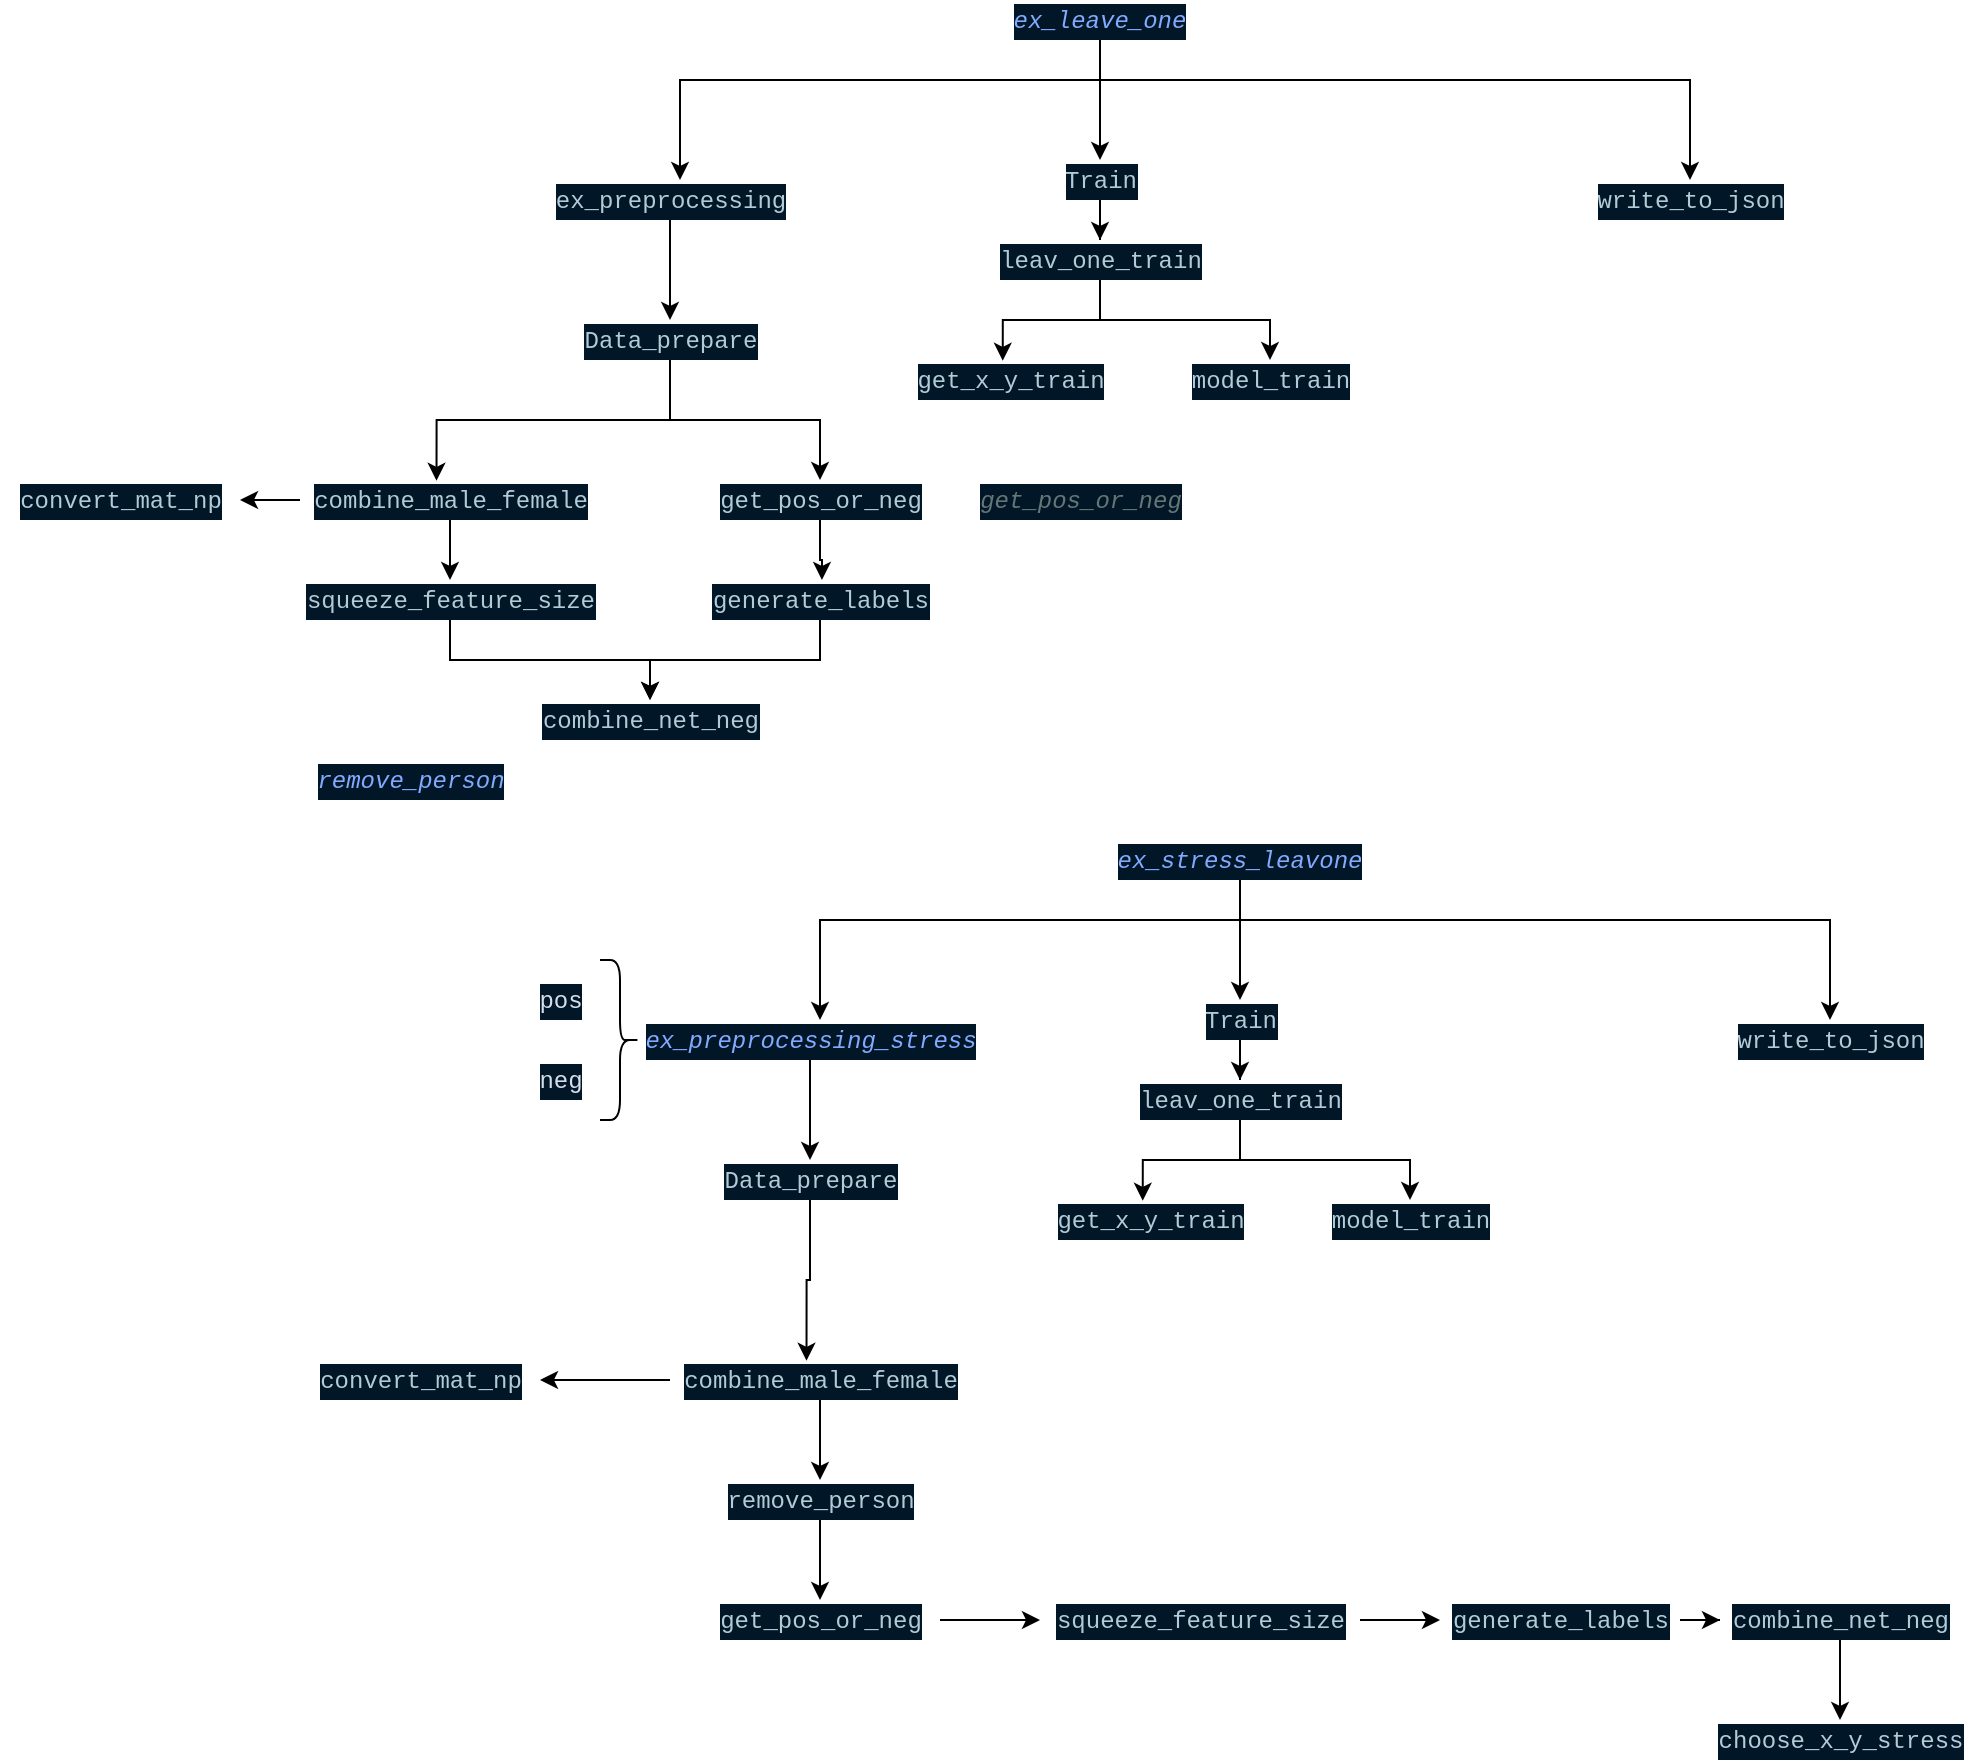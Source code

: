 <mxfile version="14.1.8" type="device"><diagram id="yg4euUcl7tiLM-_rDVV8" name="Page-1"><mxGraphModel dx="1991" dy="724" grid="1" gridSize="10" guides="1" tooltips="1" connect="1" arrows="1" fold="1" page="1" pageScale="1" pageWidth="850" pageHeight="1100" math="0" shadow="0"><root><mxCell id="0"/><mxCell id="1" parent="0"/><mxCell id="K3UOLw1aT4-ZNvGXMP4m-6" style="edgeStyle=orthogonalEdgeStyle;rounded=0;orthogonalLoop=1;jettySize=auto;html=1;" edge="1" parent="1" source="K3UOLw1aT4-ZNvGXMP4m-1" target="K3UOLw1aT4-ZNvGXMP4m-2"><mxGeometry relative="1" as="geometry"><Array as="points"><mxPoint x="410" y="190"/><mxPoint x="200" y="190"/></Array></mxGeometry></mxCell><mxCell id="K3UOLw1aT4-ZNvGXMP4m-9" style="edgeStyle=orthogonalEdgeStyle;rounded=0;orthogonalLoop=1;jettySize=auto;html=1;" edge="1" parent="1" source="K3UOLw1aT4-ZNvGXMP4m-1" target="K3UOLw1aT4-ZNvGXMP4m-3"><mxGeometry relative="1" as="geometry"/></mxCell><mxCell id="K3UOLw1aT4-ZNvGXMP4m-10" style="edgeStyle=orthogonalEdgeStyle;rounded=0;orthogonalLoop=1;jettySize=auto;html=1;" edge="1" parent="1" source="K3UOLw1aT4-ZNvGXMP4m-1" target="K3UOLw1aT4-ZNvGXMP4m-8"><mxGeometry relative="1" as="geometry"><Array as="points"><mxPoint x="410" y="190"/><mxPoint x="705" y="190"/></Array></mxGeometry></mxCell><mxCell id="K3UOLw1aT4-ZNvGXMP4m-1" value="&lt;div style=&quot;color: rgb(214 , 222 , 235) ; background-color: rgb(1 , 22 , 39) ; font-family: &amp;#34;menlo&amp;#34; , &amp;#34;monaco&amp;#34; , &amp;#34;courier new&amp;#34; , monospace ; line-height: 18px&quot;&gt;&lt;span style=&quot;color: #82aaff ; font-style: italic&quot;&gt;ex_leave_one&lt;/span&gt;&lt;/div&gt;" style="text;html=1;strokeColor=none;fillColor=none;align=center;verticalAlign=middle;whiteSpace=wrap;rounded=0;" vertex="1" parent="1"><mxGeometry x="390" y="150" width="40" height="20" as="geometry"/></mxCell><mxCell id="K3UOLw1aT4-ZNvGXMP4m-12" style="edgeStyle=orthogonalEdgeStyle;rounded=0;orthogonalLoop=1;jettySize=auto;html=1;" edge="1" parent="1" source="K3UOLw1aT4-ZNvGXMP4m-2" target="K3UOLw1aT4-ZNvGXMP4m-11"><mxGeometry relative="1" as="geometry"/></mxCell><mxCell id="K3UOLw1aT4-ZNvGXMP4m-2" value="&lt;div style=&quot;color: rgb(214 , 222 , 235) ; background-color: rgb(1 , 22 , 39) ; font-family: &amp;#34;menlo&amp;#34; , &amp;#34;monaco&amp;#34; , &amp;#34;courier new&amp;#34; , monospace ; line-height: 18px&quot;&gt;&lt;span style=&quot;color: #b2ccd6&quot;&gt;ex_preprocessing&lt;/span&gt;&lt;/div&gt;" style="text;html=1;align=center;verticalAlign=middle;resizable=0;points=[];autosize=1;" vertex="1" parent="1"><mxGeometry x="130" y="240" width="130" height="20" as="geometry"/></mxCell><mxCell id="K3UOLw1aT4-ZNvGXMP4m-5" style="edgeStyle=orthogonalEdgeStyle;rounded=0;orthogonalLoop=1;jettySize=auto;html=1;" edge="1" parent="1" source="K3UOLw1aT4-ZNvGXMP4m-3" target="K3UOLw1aT4-ZNvGXMP4m-4"><mxGeometry relative="1" as="geometry"/></mxCell><mxCell id="K3UOLw1aT4-ZNvGXMP4m-3" value="&lt;div style=&quot;color: rgb(214 , 222 , 235) ; background-color: rgb(1 , 22 , 39) ; font-family: &amp;#34;menlo&amp;#34; , &amp;#34;monaco&amp;#34; , &amp;#34;courier new&amp;#34; , monospace ; line-height: 18px&quot;&gt;&lt;span style=&quot;color: #b2ccd6&quot;&gt;Train&lt;/span&gt;&lt;/div&gt;" style="text;html=1;align=center;verticalAlign=middle;resizable=0;points=[];autosize=1;" vertex="1" parent="1"><mxGeometry x="385" y="230" width="50" height="20" as="geometry"/></mxCell><mxCell id="K3UOLw1aT4-ZNvGXMP4m-27" style="edgeStyle=orthogonalEdgeStyle;rounded=0;orthogonalLoop=1;jettySize=auto;html=1;entryX=0.467;entryY=0.02;entryDx=0;entryDy=0;entryPerimeter=0;" edge="1" parent="1" source="K3UOLw1aT4-ZNvGXMP4m-4" target="K3UOLw1aT4-ZNvGXMP4m-24"><mxGeometry relative="1" as="geometry"/></mxCell><mxCell id="K3UOLw1aT4-ZNvGXMP4m-28" style="edgeStyle=orthogonalEdgeStyle;rounded=0;orthogonalLoop=1;jettySize=auto;html=1;" edge="1" parent="1" source="K3UOLw1aT4-ZNvGXMP4m-4" target="K3UOLw1aT4-ZNvGXMP4m-26"><mxGeometry relative="1" as="geometry"/></mxCell><mxCell id="K3UOLw1aT4-ZNvGXMP4m-4" value="&lt;div style=&quot;color: rgb(214 , 222 , 235) ; background-color: rgb(1 , 22 , 39) ; font-family: &amp;#34;menlo&amp;#34; , &amp;#34;monaco&amp;#34; , &amp;#34;courier new&amp;#34; , monospace ; line-height: 18px&quot;&gt;&lt;span style=&quot;color: #b2ccd6&quot;&gt;leav_one_train&lt;/span&gt;&lt;/div&gt;" style="text;html=1;align=center;verticalAlign=middle;resizable=0;points=[];autosize=1;" vertex="1" parent="1"><mxGeometry x="350" y="270" width="120" height="20" as="geometry"/></mxCell><mxCell id="K3UOLw1aT4-ZNvGXMP4m-8" value="&lt;div style=&quot;color: rgb(214 , 222 , 235) ; background-color: rgb(1 , 22 , 39) ; font-family: &amp;#34;menlo&amp;#34; , &amp;#34;monaco&amp;#34; , &amp;#34;courier new&amp;#34; , monospace ; line-height: 18px&quot;&gt;&lt;span style=&quot;color: #b2ccd6&quot;&gt;write_to_json&lt;/span&gt;&lt;/div&gt;" style="text;html=1;align=center;verticalAlign=middle;resizable=0;points=[];autosize=1;" vertex="1" parent="1"><mxGeometry x="650" y="240" width="110" height="20" as="geometry"/></mxCell><mxCell id="K3UOLw1aT4-ZNvGXMP4m-17" style="edgeStyle=orthogonalEdgeStyle;rounded=0;orthogonalLoop=1;jettySize=auto;html=1;entryX=0.455;entryY=0.02;entryDx=0;entryDy=0;entryPerimeter=0;" edge="1" parent="1" source="K3UOLw1aT4-ZNvGXMP4m-11" target="K3UOLw1aT4-ZNvGXMP4m-13"><mxGeometry relative="1" as="geometry"/></mxCell><mxCell id="K3UOLw1aT4-ZNvGXMP4m-18" style="edgeStyle=orthogonalEdgeStyle;rounded=0;orthogonalLoop=1;jettySize=auto;html=1;" edge="1" parent="1" source="K3UOLw1aT4-ZNvGXMP4m-11" target="K3UOLw1aT4-ZNvGXMP4m-14"><mxGeometry relative="1" as="geometry"/></mxCell><mxCell id="K3UOLw1aT4-ZNvGXMP4m-11" value="&lt;div style=&quot;color: rgb(214 , 222 , 235) ; background-color: rgb(1 , 22 , 39) ; font-family: &amp;#34;menlo&amp;#34; , &amp;#34;monaco&amp;#34; , &amp;#34;courier new&amp;#34; , monospace ; line-height: 18px&quot;&gt;&lt;span style=&quot;color: #b2ccd6&quot;&gt;Data_prepare&lt;/span&gt;&lt;/div&gt;" style="text;html=1;align=center;verticalAlign=middle;resizable=0;points=[];autosize=1;" vertex="1" parent="1"><mxGeometry x="145" y="310" width="100" height="20" as="geometry"/></mxCell><mxCell id="K3UOLw1aT4-ZNvGXMP4m-19" style="edgeStyle=orthogonalEdgeStyle;rounded=0;orthogonalLoop=1;jettySize=auto;html=1;" edge="1" parent="1" source="K3UOLw1aT4-ZNvGXMP4m-13" target="K3UOLw1aT4-ZNvGXMP4m-15"><mxGeometry relative="1" as="geometry"/></mxCell><mxCell id="K3UOLw1aT4-ZNvGXMP4m-31" style="edgeStyle=orthogonalEdgeStyle;rounded=0;orthogonalLoop=1;jettySize=auto;html=1;" edge="1" parent="1" source="K3UOLw1aT4-ZNvGXMP4m-13" target="K3UOLw1aT4-ZNvGXMP4m-30"><mxGeometry relative="1" as="geometry"/></mxCell><mxCell id="K3UOLw1aT4-ZNvGXMP4m-13" value="&lt;div style=&quot;color: rgb(214 , 222 , 235) ; background-color: rgb(1 , 22 , 39) ; font-family: &amp;#34;menlo&amp;#34; , &amp;#34;monaco&amp;#34; , &amp;#34;courier new&amp;#34; , monospace ; line-height: 18px&quot;&gt;&lt;span style=&quot;color: #b2ccd6&quot;&gt;combine_male_female&lt;/span&gt;&lt;/div&gt;" style="text;html=1;align=center;verticalAlign=middle;resizable=0;points=[];autosize=1;" vertex="1" parent="1"><mxGeometry x="10" y="390" width="150" height="20" as="geometry"/></mxCell><mxCell id="K3UOLw1aT4-ZNvGXMP4m-20" style="edgeStyle=orthogonalEdgeStyle;rounded=0;orthogonalLoop=1;jettySize=auto;html=1;entryX=0.508;entryY=0;entryDx=0;entryDy=0;entryPerimeter=0;" edge="1" parent="1" source="K3UOLw1aT4-ZNvGXMP4m-14" target="K3UOLw1aT4-ZNvGXMP4m-16"><mxGeometry relative="1" as="geometry"/></mxCell><mxCell id="K3UOLw1aT4-ZNvGXMP4m-14" value="&lt;div style=&quot;color: rgb(214 , 222 , 235) ; background-color: rgb(1 , 22 , 39) ; font-family: &amp;#34;menlo&amp;#34; , &amp;#34;monaco&amp;#34; , &amp;#34;courier new&amp;#34; , monospace ; line-height: 18px&quot;&gt;&lt;span style=&quot;color: #b2ccd6&quot;&gt;get_pos_or_neg&lt;/span&gt;&lt;/div&gt;" style="text;html=1;align=center;verticalAlign=middle;resizable=0;points=[];autosize=1;" vertex="1" parent="1"><mxGeometry x="210" y="390" width="120" height="20" as="geometry"/></mxCell><mxCell id="K3UOLw1aT4-ZNvGXMP4m-22" style="edgeStyle=orthogonalEdgeStyle;rounded=0;orthogonalLoop=1;jettySize=auto;html=1;" edge="1" parent="1" source="K3UOLw1aT4-ZNvGXMP4m-15" target="K3UOLw1aT4-ZNvGXMP4m-21"><mxGeometry relative="1" as="geometry"/></mxCell><mxCell id="K3UOLw1aT4-ZNvGXMP4m-15" value="&lt;div style=&quot;color: rgb(214 , 222 , 235) ; background-color: rgb(1 , 22 , 39) ; font-family: &amp;#34;menlo&amp;#34; , &amp;#34;monaco&amp;#34; , &amp;#34;courier new&amp;#34; , monospace ; line-height: 18px&quot;&gt;&lt;span style=&quot;color: #b2ccd6&quot;&gt;squeeze_feature_size&lt;/span&gt;&lt;/div&gt;" style="text;html=1;align=center;verticalAlign=middle;resizable=0;points=[];autosize=1;" vertex="1" parent="1"><mxGeometry x="5" y="440" width="160" height="20" as="geometry"/></mxCell><mxCell id="K3UOLw1aT4-ZNvGXMP4m-23" style="edgeStyle=orthogonalEdgeStyle;rounded=0;orthogonalLoop=1;jettySize=auto;html=1;" edge="1" parent="1" source="K3UOLw1aT4-ZNvGXMP4m-16" target="K3UOLw1aT4-ZNvGXMP4m-21"><mxGeometry relative="1" as="geometry"/></mxCell><mxCell id="K3UOLw1aT4-ZNvGXMP4m-16" value="&lt;div style=&quot;color: rgb(214 , 222 , 235) ; background-color: rgb(1 , 22 , 39) ; font-family: &amp;#34;menlo&amp;#34; , &amp;#34;monaco&amp;#34; , &amp;#34;courier new&amp;#34; , monospace ; line-height: 18px&quot;&gt;&lt;span style=&quot;color: #b2ccd6&quot;&gt;generate_labels&lt;/span&gt;&lt;/div&gt;" style="text;html=1;align=center;verticalAlign=middle;resizable=0;points=[];autosize=1;" vertex="1" parent="1"><mxGeometry x="210" y="440" width="120" height="20" as="geometry"/></mxCell><mxCell id="K3UOLw1aT4-ZNvGXMP4m-21" value="&lt;div style=&quot;color: rgb(214 , 222 , 235) ; background-color: rgb(1 , 22 , 39) ; font-family: &amp;#34;menlo&amp;#34; , &amp;#34;monaco&amp;#34; , &amp;#34;courier new&amp;#34; , monospace ; line-height: 18px&quot;&gt;&lt;span style=&quot;color: #b2ccd6&quot;&gt;combine_net_neg&lt;/span&gt;&lt;/div&gt;" style="text;html=1;align=center;verticalAlign=middle;resizable=0;points=[];autosize=1;" vertex="1" parent="1"><mxGeometry x="125" y="500" width="120" height="20" as="geometry"/></mxCell><mxCell id="K3UOLw1aT4-ZNvGXMP4m-24" value="&lt;div style=&quot;color: rgb(214 , 222 , 235) ; background-color: rgb(1 , 22 , 39) ; font-family: &amp;#34;menlo&amp;#34; , &amp;#34;monaco&amp;#34; , &amp;#34;courier new&amp;#34; , monospace ; line-height: 18px&quot;&gt;&lt;span style=&quot;color: #b2ccd6&quot;&gt;get_x_y_train&lt;/span&gt;&lt;/div&gt;" style="text;html=1;align=center;verticalAlign=middle;resizable=0;points=[];autosize=1;" vertex="1" parent="1"><mxGeometry x="310" y="330" width="110" height="20" as="geometry"/></mxCell><mxCell id="K3UOLw1aT4-ZNvGXMP4m-26" value="&lt;div style=&quot;color: rgb(214 , 222 , 235) ; background-color: rgb(1 , 22 , 39) ; font-family: &amp;#34;menlo&amp;#34; , &amp;#34;monaco&amp;#34; , &amp;#34;courier new&amp;#34; , monospace ; line-height: 18px&quot;&gt;&lt;span style=&quot;color: #b2ccd6&quot;&gt;model_train&lt;/span&gt;&lt;/div&gt;" style="text;html=1;align=center;verticalAlign=middle;resizable=0;points=[];autosize=1;" vertex="1" parent="1"><mxGeometry x="450" y="330" width="90" height="20" as="geometry"/></mxCell><mxCell id="K3UOLw1aT4-ZNvGXMP4m-29" value="&lt;div style=&quot;color: rgb(214 , 222 , 235) ; background-color: rgb(1 , 22 , 39) ; font-family: &amp;#34;menlo&amp;#34; , &amp;#34;monaco&amp;#34; , &amp;#34;courier new&amp;#34; , monospace ; line-height: 18px&quot;&gt;&lt;span style=&quot;color: #82aaff ; font-style: italic&quot;&gt;remove_person&lt;/span&gt;&lt;/div&gt;" style="text;html=1;align=center;verticalAlign=middle;resizable=0;points=[];autosize=1;" vertex="1" parent="1"><mxGeometry x="10" y="530" width="110" height="20" as="geometry"/></mxCell><mxCell id="K3UOLw1aT4-ZNvGXMP4m-30" value="&lt;div style=&quot;color: rgb(214 , 222 , 235) ; background-color: rgb(1 , 22 , 39) ; font-family: &amp;#34;menlo&amp;#34; , &amp;#34;monaco&amp;#34; , &amp;#34;courier new&amp;#34; , monospace ; line-height: 18px&quot;&gt;&lt;span style=&quot;color: #b2ccd6&quot;&gt;convert_mat_np&lt;/span&gt;&lt;/div&gt;" style="text;html=1;align=center;verticalAlign=middle;resizable=0;points=[];autosize=1;" vertex="1" parent="1"><mxGeometry x="-140" y="390" width="120" height="20" as="geometry"/></mxCell><mxCell id="K3UOLw1aT4-ZNvGXMP4m-32" value="&lt;div style=&quot;color: rgb(214 , 222 , 235) ; background-color: rgb(1 , 22 , 39) ; font-family: &amp;#34;menlo&amp;#34; , &amp;#34;monaco&amp;#34; , &amp;#34;courier new&amp;#34; , monospace ; line-height: 18px&quot;&gt;&lt;span style=&quot;color: #637777 ; font-style: italic&quot;&gt;get_pos_or_neg&lt;/span&gt;&lt;/div&gt;" style="text;html=1;align=center;verticalAlign=middle;resizable=0;points=[];autosize=1;" vertex="1" parent="1"><mxGeometry x="340" y="390" width="120" height="20" as="geometry"/></mxCell><mxCell id="K3UOLw1aT4-ZNvGXMP4m-34" style="edgeStyle=orthogonalEdgeStyle;rounded=0;orthogonalLoop=1;jettySize=auto;html=1;" edge="1" parent="1" source="K3UOLw1aT4-ZNvGXMP4m-37" target="K3UOLw1aT4-ZNvGXMP4m-39"><mxGeometry relative="1" as="geometry"><Array as="points"><mxPoint x="480" y="610"/><mxPoint x="270" y="610"/></Array></mxGeometry></mxCell><mxCell id="K3UOLw1aT4-ZNvGXMP4m-35" style="edgeStyle=orthogonalEdgeStyle;rounded=0;orthogonalLoop=1;jettySize=auto;html=1;" edge="1" parent="1" source="K3UOLw1aT4-ZNvGXMP4m-37" target="K3UOLw1aT4-ZNvGXMP4m-41"><mxGeometry relative="1" as="geometry"/></mxCell><mxCell id="K3UOLw1aT4-ZNvGXMP4m-36" style="edgeStyle=orthogonalEdgeStyle;rounded=0;orthogonalLoop=1;jettySize=auto;html=1;" edge="1" parent="1" source="K3UOLw1aT4-ZNvGXMP4m-37" target="K3UOLw1aT4-ZNvGXMP4m-45"><mxGeometry relative="1" as="geometry"><Array as="points"><mxPoint x="480" y="610"/><mxPoint x="775" y="610"/></Array></mxGeometry></mxCell><mxCell id="K3UOLw1aT4-ZNvGXMP4m-37" value="&lt;div style=&quot;color: rgb(214 , 222 , 235) ; background-color: rgb(1 , 22 , 39) ; font-family: &amp;#34;menlo&amp;#34; , &amp;#34;monaco&amp;#34; , &amp;#34;courier new&amp;#34; , monospace ; line-height: 18px&quot;&gt;&lt;div style=&quot;font-family: &amp;#34;menlo&amp;#34; , &amp;#34;monaco&amp;#34; , &amp;#34;courier new&amp;#34; , monospace ; line-height: 18px&quot;&gt;&lt;span style=&quot;color: #82aaff ; font-style: italic&quot;&gt;ex_stress_leavone&lt;/span&gt;&lt;/div&gt;&lt;/div&gt;" style="text;html=1;strokeColor=none;fillColor=none;align=center;verticalAlign=middle;whiteSpace=wrap;rounded=0;" vertex="1" parent="1"><mxGeometry x="460" y="570" width="40" height="20" as="geometry"/></mxCell><mxCell id="K3UOLw1aT4-ZNvGXMP4m-38" style="edgeStyle=orthogonalEdgeStyle;rounded=0;orthogonalLoop=1;jettySize=auto;html=1;" edge="1" parent="1" source="K3UOLw1aT4-ZNvGXMP4m-39" target="K3UOLw1aT4-ZNvGXMP4m-48"><mxGeometry relative="1" as="geometry"/></mxCell><mxCell id="K3UOLw1aT4-ZNvGXMP4m-39" value="&lt;div style=&quot;color: rgb(214 , 222 , 235) ; background-color: rgb(1 , 22 , 39) ; font-family: &amp;#34;menlo&amp;#34; , &amp;#34;monaco&amp;#34; , &amp;#34;courier new&amp;#34; , monospace ; line-height: 18px&quot;&gt;&lt;div style=&quot;font-family: &amp;#34;menlo&amp;#34; , &amp;#34;monaco&amp;#34; , &amp;#34;courier new&amp;#34; , monospace ; line-height: 18px&quot;&gt;&lt;span style=&quot;color: #82aaff ; font-style: italic&quot;&gt;ex_preprocessing_stress&lt;/span&gt;&lt;/div&gt;&lt;/div&gt;" style="text;html=1;align=center;verticalAlign=middle;resizable=0;points=[];autosize=1;" vertex="1" parent="1"><mxGeometry x="175" y="660" width="180" height="20" as="geometry"/></mxCell><mxCell id="K3UOLw1aT4-ZNvGXMP4m-40" style="edgeStyle=orthogonalEdgeStyle;rounded=0;orthogonalLoop=1;jettySize=auto;html=1;" edge="1" parent="1" source="K3UOLw1aT4-ZNvGXMP4m-41" target="K3UOLw1aT4-ZNvGXMP4m-44"><mxGeometry relative="1" as="geometry"/></mxCell><mxCell id="K3UOLw1aT4-ZNvGXMP4m-41" value="&lt;div style=&quot;color: rgb(214 , 222 , 235) ; background-color: rgb(1 , 22 , 39) ; font-family: &amp;#34;menlo&amp;#34; , &amp;#34;monaco&amp;#34; , &amp;#34;courier new&amp;#34; , monospace ; line-height: 18px&quot;&gt;&lt;span style=&quot;color: #b2ccd6&quot;&gt;Train&lt;/span&gt;&lt;/div&gt;" style="text;html=1;align=center;verticalAlign=middle;resizable=0;points=[];autosize=1;" vertex="1" parent="1"><mxGeometry x="455" y="650" width="50" height="20" as="geometry"/></mxCell><mxCell id="K3UOLw1aT4-ZNvGXMP4m-42" style="edgeStyle=orthogonalEdgeStyle;rounded=0;orthogonalLoop=1;jettySize=auto;html=1;entryX=0.467;entryY=0.02;entryDx=0;entryDy=0;entryPerimeter=0;" edge="1" parent="1" source="K3UOLw1aT4-ZNvGXMP4m-44" target="K3UOLw1aT4-ZNvGXMP4m-59"><mxGeometry relative="1" as="geometry"/></mxCell><mxCell id="K3UOLw1aT4-ZNvGXMP4m-43" style="edgeStyle=orthogonalEdgeStyle;rounded=0;orthogonalLoop=1;jettySize=auto;html=1;" edge="1" parent="1" source="K3UOLw1aT4-ZNvGXMP4m-44" target="K3UOLw1aT4-ZNvGXMP4m-60"><mxGeometry relative="1" as="geometry"/></mxCell><mxCell id="K3UOLw1aT4-ZNvGXMP4m-44" value="&lt;div style=&quot;color: rgb(214 , 222 , 235) ; background-color: rgb(1 , 22 , 39) ; font-family: &amp;#34;menlo&amp;#34; , &amp;#34;monaco&amp;#34; , &amp;#34;courier new&amp;#34; , monospace ; line-height: 18px&quot;&gt;&lt;span style=&quot;color: #b2ccd6&quot;&gt;leav_one_train&lt;/span&gt;&lt;/div&gt;" style="text;html=1;align=center;verticalAlign=middle;resizable=0;points=[];autosize=1;" vertex="1" parent="1"><mxGeometry x="420" y="690" width="120" height="20" as="geometry"/></mxCell><mxCell id="K3UOLw1aT4-ZNvGXMP4m-45" value="&lt;div style=&quot;color: rgb(214 , 222 , 235) ; background-color: rgb(1 , 22 , 39) ; font-family: &amp;#34;menlo&amp;#34; , &amp;#34;monaco&amp;#34; , &amp;#34;courier new&amp;#34; , monospace ; line-height: 18px&quot;&gt;&lt;span style=&quot;color: #b2ccd6&quot;&gt;write_to_json&lt;/span&gt;&lt;/div&gt;" style="text;html=1;align=center;verticalAlign=middle;resizable=0;points=[];autosize=1;" vertex="1" parent="1"><mxGeometry x="720" y="660" width="110" height="20" as="geometry"/></mxCell><mxCell id="K3UOLw1aT4-ZNvGXMP4m-46" style="edgeStyle=orthogonalEdgeStyle;rounded=0;orthogonalLoop=1;jettySize=auto;html=1;entryX=0.455;entryY=0.02;entryDx=0;entryDy=0;entryPerimeter=0;" edge="1" parent="1" source="K3UOLw1aT4-ZNvGXMP4m-48" target="K3UOLw1aT4-ZNvGXMP4m-51"><mxGeometry relative="1" as="geometry"/></mxCell><mxCell id="K3UOLw1aT4-ZNvGXMP4m-48" value="&lt;div style=&quot;color: rgb(214 , 222 , 235) ; background-color: rgb(1 , 22 , 39) ; font-family: &amp;#34;menlo&amp;#34; , &amp;#34;monaco&amp;#34; , &amp;#34;courier new&amp;#34; , monospace ; line-height: 18px&quot;&gt;&lt;span style=&quot;color: #b2ccd6&quot;&gt;Data_prepare&lt;/span&gt;&lt;/div&gt;" style="text;html=1;align=center;verticalAlign=middle;resizable=0;points=[];autosize=1;" vertex="1" parent="1"><mxGeometry x="215" y="730" width="100" height="20" as="geometry"/></mxCell><mxCell id="K3UOLw1aT4-ZNvGXMP4m-50" style="edgeStyle=orthogonalEdgeStyle;rounded=0;orthogonalLoop=1;jettySize=auto;html=1;" edge="1" parent="1" source="K3UOLw1aT4-ZNvGXMP4m-51" target="K3UOLw1aT4-ZNvGXMP4m-62"><mxGeometry relative="1" as="geometry"/></mxCell><mxCell id="K3UOLw1aT4-ZNvGXMP4m-68" style="edgeStyle=orthogonalEdgeStyle;rounded=0;orthogonalLoop=1;jettySize=auto;html=1;" edge="1" parent="1" source="K3UOLw1aT4-ZNvGXMP4m-51" target="K3UOLw1aT4-ZNvGXMP4m-67"><mxGeometry relative="1" as="geometry"/></mxCell><mxCell id="K3UOLw1aT4-ZNvGXMP4m-51" value="&lt;div style=&quot;color: rgb(214 , 222 , 235) ; background-color: rgb(1 , 22 , 39) ; font-family: &amp;#34;menlo&amp;#34; , &amp;#34;monaco&amp;#34; , &amp;#34;courier new&amp;#34; , monospace ; line-height: 18px&quot;&gt;&lt;span style=&quot;color: #b2ccd6&quot;&gt;combine_male_female&lt;/span&gt;&lt;/div&gt;" style="text;html=1;align=center;verticalAlign=middle;resizable=0;points=[];autosize=1;" vertex="1" parent="1"><mxGeometry x="195" y="830" width="150" height="20" as="geometry"/></mxCell><mxCell id="K3UOLw1aT4-ZNvGXMP4m-70" style="edgeStyle=orthogonalEdgeStyle;rounded=0;orthogonalLoop=1;jettySize=auto;html=1;" edge="1" parent="1" source="K3UOLw1aT4-ZNvGXMP4m-53" target="K3UOLw1aT4-ZNvGXMP4m-55"><mxGeometry relative="1" as="geometry"/></mxCell><mxCell id="K3UOLw1aT4-ZNvGXMP4m-53" value="&lt;div style=&quot;color: rgb(214 , 222 , 235) ; background-color: rgb(1 , 22 , 39) ; font-family: &amp;#34;menlo&amp;#34; , &amp;#34;monaco&amp;#34; , &amp;#34;courier new&amp;#34; , monospace ; line-height: 18px&quot;&gt;&lt;span style=&quot;color: #b2ccd6&quot;&gt;get_pos_or_neg&lt;/span&gt;&lt;/div&gt;" style="text;html=1;align=center;verticalAlign=middle;resizable=0;points=[];autosize=1;" vertex="1" parent="1"><mxGeometry x="210" y="950" width="120" height="20" as="geometry"/></mxCell><mxCell id="K3UOLw1aT4-ZNvGXMP4m-71" style="edgeStyle=orthogonalEdgeStyle;rounded=0;orthogonalLoop=1;jettySize=auto;html=1;" edge="1" parent="1" source="K3UOLw1aT4-ZNvGXMP4m-55" target="K3UOLw1aT4-ZNvGXMP4m-57"><mxGeometry relative="1" as="geometry"/></mxCell><mxCell id="K3UOLw1aT4-ZNvGXMP4m-55" value="&lt;div style=&quot;color: rgb(214 , 222 , 235) ; background-color: rgb(1 , 22 , 39) ; font-family: &amp;#34;menlo&amp;#34; , &amp;#34;monaco&amp;#34; , &amp;#34;courier new&amp;#34; , monospace ; line-height: 18px&quot;&gt;&lt;span style=&quot;color: #b2ccd6&quot;&gt;squeeze_feature_size&lt;/span&gt;&lt;/div&gt;" style="text;html=1;align=center;verticalAlign=middle;resizable=0;points=[];autosize=1;" vertex="1" parent="1"><mxGeometry x="380" y="950" width="160" height="20" as="geometry"/></mxCell><mxCell id="K3UOLw1aT4-ZNvGXMP4m-72" style="edgeStyle=orthogonalEdgeStyle;rounded=0;orthogonalLoop=1;jettySize=auto;html=1;" edge="1" parent="1" source="K3UOLw1aT4-ZNvGXMP4m-57" target="K3UOLw1aT4-ZNvGXMP4m-58"><mxGeometry relative="1" as="geometry"/></mxCell><mxCell id="K3UOLw1aT4-ZNvGXMP4m-57" value="&lt;div style=&quot;color: rgb(214 , 222 , 235) ; background-color: rgb(1 , 22 , 39) ; font-family: &amp;#34;menlo&amp;#34; , &amp;#34;monaco&amp;#34; , &amp;#34;courier new&amp;#34; , monospace ; line-height: 18px&quot;&gt;&lt;span style=&quot;color: #b2ccd6&quot;&gt;generate_labels&lt;/span&gt;&lt;/div&gt;" style="text;html=1;align=center;verticalAlign=middle;resizable=0;points=[];autosize=1;" vertex="1" parent="1"><mxGeometry x="580" y="950" width="120" height="20" as="geometry"/></mxCell><mxCell id="K3UOLw1aT4-ZNvGXMP4m-74" style="edgeStyle=orthogonalEdgeStyle;rounded=0;orthogonalLoop=1;jettySize=auto;html=1;" edge="1" parent="1" source="K3UOLw1aT4-ZNvGXMP4m-58" target="K3UOLw1aT4-ZNvGXMP4m-73"><mxGeometry relative="1" as="geometry"/></mxCell><mxCell id="K3UOLw1aT4-ZNvGXMP4m-58" value="&lt;div style=&quot;color: rgb(214 , 222 , 235) ; background-color: rgb(1 , 22 , 39) ; font-family: &amp;#34;menlo&amp;#34; , &amp;#34;monaco&amp;#34; , &amp;#34;courier new&amp;#34; , monospace ; line-height: 18px&quot;&gt;&lt;span style=&quot;color: #b2ccd6&quot;&gt;combine_net_neg&lt;/span&gt;&lt;/div&gt;" style="text;html=1;align=center;verticalAlign=middle;resizable=0;points=[];autosize=1;" vertex="1" parent="1"><mxGeometry x="720" y="950" width="120" height="20" as="geometry"/></mxCell><mxCell id="K3UOLw1aT4-ZNvGXMP4m-59" value="&lt;div style=&quot;color: rgb(214 , 222 , 235) ; background-color: rgb(1 , 22 , 39) ; font-family: &amp;#34;menlo&amp;#34; , &amp;#34;monaco&amp;#34; , &amp;#34;courier new&amp;#34; , monospace ; line-height: 18px&quot;&gt;&lt;span style=&quot;color: #b2ccd6&quot;&gt;get_x_y_train&lt;/span&gt;&lt;/div&gt;" style="text;html=1;align=center;verticalAlign=middle;resizable=0;points=[];autosize=1;" vertex="1" parent="1"><mxGeometry x="380" y="750" width="110" height="20" as="geometry"/></mxCell><mxCell id="K3UOLw1aT4-ZNvGXMP4m-60" value="&lt;div style=&quot;color: rgb(214 , 222 , 235) ; background-color: rgb(1 , 22 , 39) ; font-family: &amp;#34;menlo&amp;#34; , &amp;#34;monaco&amp;#34; , &amp;#34;courier new&amp;#34; , monospace ; line-height: 18px&quot;&gt;&lt;span style=&quot;color: #b2ccd6&quot;&gt;model_train&lt;/span&gt;&lt;/div&gt;" style="text;html=1;align=center;verticalAlign=middle;resizable=0;points=[];autosize=1;" vertex="1" parent="1"><mxGeometry x="520" y="750" width="90" height="20" as="geometry"/></mxCell><mxCell id="K3UOLw1aT4-ZNvGXMP4m-62" value="&lt;div style=&quot;color: rgb(214 , 222 , 235) ; background-color: rgb(1 , 22 , 39) ; font-family: &amp;#34;menlo&amp;#34; , &amp;#34;monaco&amp;#34; , &amp;#34;courier new&amp;#34; , monospace ; line-height: 18px&quot;&gt;&lt;span style=&quot;color: #b2ccd6&quot;&gt;convert_mat_np&lt;/span&gt;&lt;/div&gt;" style="text;html=1;align=center;verticalAlign=middle;resizable=0;points=[];autosize=1;" vertex="1" parent="1"><mxGeometry x="10" y="830" width="120" height="20" as="geometry"/></mxCell><mxCell id="K3UOLw1aT4-ZNvGXMP4m-64" value="" style="shape=curlyBracket;whiteSpace=wrap;html=1;rounded=1;rotation=-180;" vertex="1" parent="1"><mxGeometry x="160" y="630" width="20" height="80" as="geometry"/></mxCell><mxCell id="K3UOLw1aT4-ZNvGXMP4m-65" value="&lt;div style=&quot;color: rgb(214 , 222 , 235) ; background-color: rgb(1 , 22 , 39) ; font-family: &amp;#34;menlo&amp;#34; , &amp;#34;monaco&amp;#34; , &amp;#34;courier new&amp;#34; , monospace ; line-height: 18px&quot;&gt;pos&lt;/div&gt;" style="text;html=1;align=center;verticalAlign=middle;resizable=0;points=[];autosize=1;" vertex="1" parent="1"><mxGeometry x="120" y="640" width="40" height="20" as="geometry"/></mxCell><mxCell id="K3UOLw1aT4-ZNvGXMP4m-66" value="&lt;div style=&quot;color: rgb(214 , 222 , 235) ; background-color: rgb(1 , 22 , 39) ; font-family: &amp;#34;menlo&amp;#34; , &amp;#34;monaco&amp;#34; , &amp;#34;courier new&amp;#34; , monospace ; line-height: 18px&quot;&gt;neg&lt;/div&gt;" style="text;html=1;align=center;verticalAlign=middle;resizable=0;points=[];autosize=1;" vertex="1" parent="1"><mxGeometry x="120" y="680" width="40" height="20" as="geometry"/></mxCell><mxCell id="K3UOLw1aT4-ZNvGXMP4m-69" style="edgeStyle=orthogonalEdgeStyle;rounded=0;orthogonalLoop=1;jettySize=auto;html=1;" edge="1" parent="1" source="K3UOLw1aT4-ZNvGXMP4m-67" target="K3UOLw1aT4-ZNvGXMP4m-53"><mxGeometry relative="1" as="geometry"/></mxCell><mxCell id="K3UOLw1aT4-ZNvGXMP4m-67" value="&lt;div style=&quot;color: rgb(214 , 222 , 235) ; background-color: rgb(1 , 22 , 39) ; font-family: &amp;#34;menlo&amp;#34; , &amp;#34;monaco&amp;#34; , &amp;#34;courier new&amp;#34; , monospace ; line-height: 18px&quot;&gt;&lt;span style=&quot;color: #b2ccd6&quot;&gt;remove_person&lt;/span&gt;&lt;/div&gt;" style="text;html=1;align=center;verticalAlign=middle;resizable=0;points=[];autosize=1;" vertex="1" parent="1"><mxGeometry x="215" y="890" width="110" height="20" as="geometry"/></mxCell><mxCell id="K3UOLw1aT4-ZNvGXMP4m-73" value="&lt;div style=&quot;color: rgb(214 , 222 , 235) ; background-color: rgb(1 , 22 , 39) ; font-family: &amp;#34;menlo&amp;#34; , &amp;#34;monaco&amp;#34; , &amp;#34;courier new&amp;#34; , monospace ; line-height: 18px&quot;&gt;&lt;span style=&quot;color: #b2ccd6&quot;&gt;choose_x_y_stress&lt;/span&gt;&lt;/div&gt;" style="text;html=1;align=center;verticalAlign=middle;resizable=0;points=[];autosize=1;" vertex="1" parent="1"><mxGeometry x="710" y="1010" width="140" height="20" as="geometry"/></mxCell></root></mxGraphModel></diagram></mxfile>